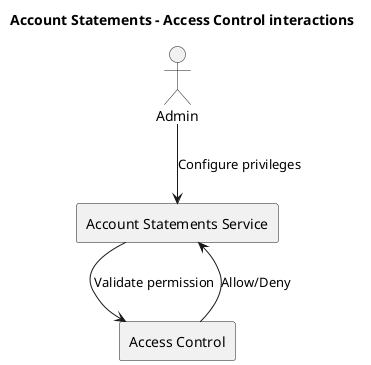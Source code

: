 @startuml
skinparam monochrome true
title Account Statements - Access Control interactions
actor Admin
rectangle "Account Statements Service" as ASS
rectangle "Access Control" as ACC
Admin --> ASS : Configure privileges
ASS --> ACC : Validate permission
ACC --> ASS : Allow/Deny
@enduml
